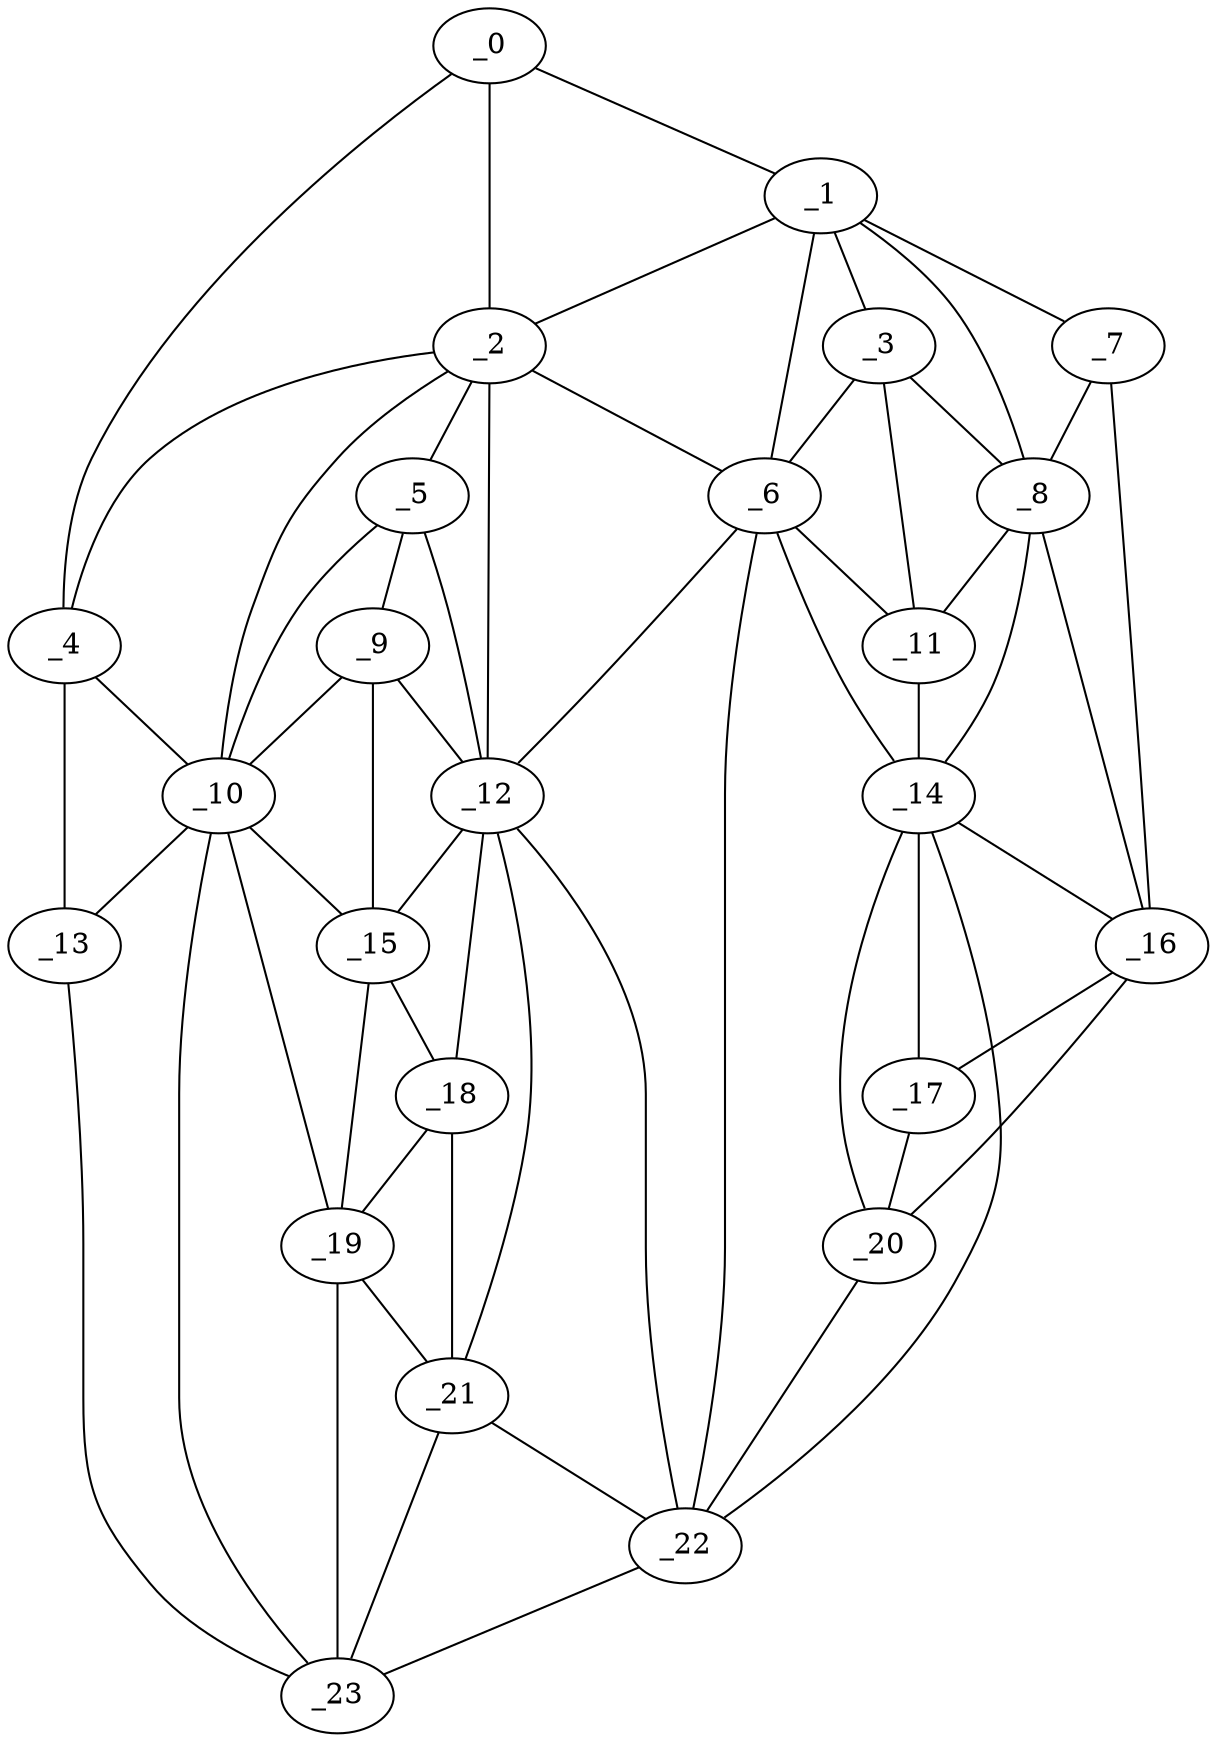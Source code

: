 graph "obj17__65.gxl" {
	_0	 [x=39,
		y=113];
	_1	 [x=40,
		y=38];
	_0 -- _1	 [valence=1];
	_2	 [x=44,
		y=103];
	_0 -- _2	 [valence=2];
	_4	 [x=47,
		y=118];
	_0 -- _4	 [valence=1];
	_1 -- _2	 [valence=1];
	_3	 [x=47,
		y=31];
	_1 -- _3	 [valence=1];
	_6	 [x=52,
		y=52];
	_1 -- _6	 [valence=1];
	_7	 [x=54,
		y=3];
	_1 -- _7	 [valence=1];
	_8	 [x=54,
		y=13];
	_1 -- _8	 [valence=2];
	_2 -- _4	 [valence=1];
	_5	 [x=51,
		y=100];
	_2 -- _5	 [valence=2];
	_2 -- _6	 [valence=2];
	_10	 [x=57,
		y=114];
	_2 -- _10	 [valence=2];
	_12	 [x=58,
		y=85];
	_2 -- _12	 [valence=1];
	_3 -- _6	 [valence=2];
	_3 -- _8	 [valence=2];
	_11	 [x=58,
		y=31];
	_3 -- _11	 [valence=1];
	_4 -- _10	 [valence=2];
	_13	 [x=61,
		y=124];
	_4 -- _13	 [valence=1];
	_9	 [x=57,
		y=96];
	_5 -- _9	 [valence=2];
	_5 -- _10	 [valence=1];
	_5 -- _12	 [valence=1];
	_6 -- _11	 [valence=2];
	_6 -- _12	 [valence=2];
	_14	 [x=63,
		y=32];
	_6 -- _14	 [valence=2];
	_22	 [x=84,
		y=68];
	_6 -- _22	 [valence=2];
	_7 -- _8	 [valence=2];
	_16	 [x=64,
		y=6];
	_7 -- _16	 [valence=1];
	_8 -- _11	 [valence=1];
	_8 -- _14	 [valence=1];
	_8 -- _16	 [valence=2];
	_9 -- _10	 [valence=2];
	_9 -- _12	 [valence=2];
	_15	 [x=63,
		y=96];
	_9 -- _15	 [valence=2];
	_10 -- _13	 [valence=1];
	_10 -- _15	 [valence=1];
	_19	 [x=80,
		y=98];
	_10 -- _19	 [valence=2];
	_23	 [x=84,
		y=116];
	_10 -- _23	 [valence=1];
	_11 -- _14	 [valence=2];
	_12 -- _15	 [valence=2];
	_18	 [x=79,
		y=95];
	_12 -- _18	 [valence=1];
	_21	 [x=83,
		y=81];
	_12 -- _21	 [valence=2];
	_12 -- _22	 [valence=1];
	_13 -- _23	 [valence=1];
	_14 -- _16	 [valence=2];
	_17	 [x=78,
		y=12];
	_14 -- _17	 [valence=1];
	_20	 [x=83,
		y=12];
	_14 -- _20	 [valence=2];
	_14 -- _22	 [valence=1];
	_15 -- _18	 [valence=2];
	_15 -- _19	 [valence=2];
	_16 -- _17	 [valence=2];
	_16 -- _20	 [valence=1];
	_17 -- _20	 [valence=2];
	_18 -- _19	 [valence=1];
	_18 -- _21	 [valence=2];
	_19 -- _21	 [valence=2];
	_19 -- _23	 [valence=2];
	_20 -- _22	 [valence=1];
	_21 -- _22	 [valence=1];
	_21 -- _23	 [valence=2];
	_22 -- _23	 [valence=1];
}
